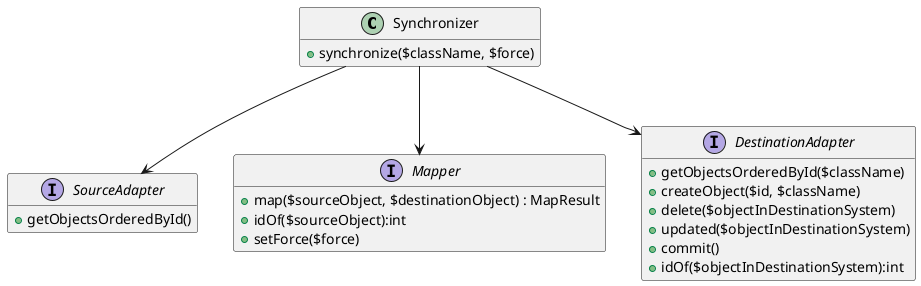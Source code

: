 @startuml

hide empty methods
hide empty fields

class Synchronizer {
    +synchronize($className, $force)
}

interface SourceAdapter {
    +getObjectsOrderedById()
}

interface Mapper {
    +map($sourceObject, $destinationObject) : MapResult
    +idOf($sourceObject):int
    +setForce($force)
}

interface DestinationAdapter {
    +getObjectsOrderedById($className)
    +createObject($id, $className)
    +delete($objectInDestinationSystem)
    +updated($objectInDestinationSystem)
    +commit()
    +idOf($objectInDestinationSystem):int
}

Synchronizer --> SourceAdapter
Synchronizer --> Mapper
Synchronizer --> DestinationAdapter

@enduml
